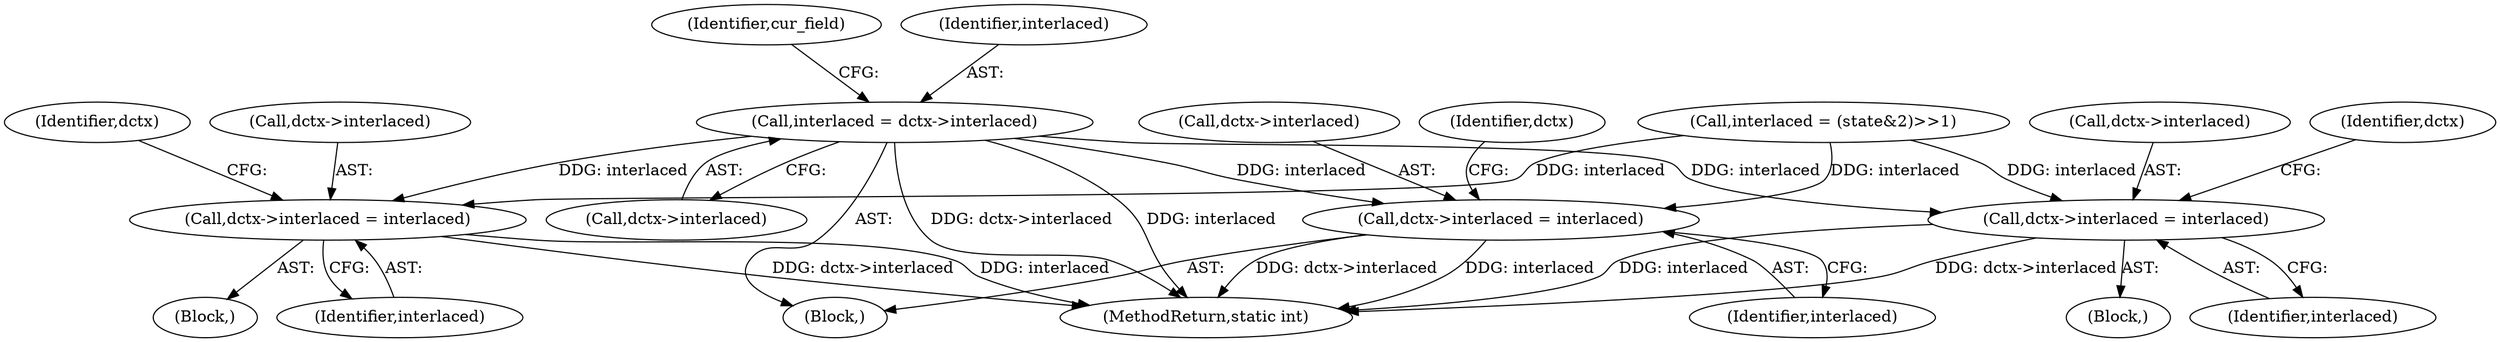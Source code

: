digraph "0_FFmpeg_31c1c0b46a7021802c3d1d18039fca30dba5a14e@pointer" {
"1000131" [label="(Call,interlaced = dctx->interlaced)"];
"1000351" [label="(Call,dctx->interlaced = interlaced)"];
"1000415" [label="(Call,dctx->interlaced = interlaced)"];
"1000447" [label="(Call,dctx->interlaced = interlaced)"];
"1000459" [label="(MethodReturn,static int)"];
"1000447" [label="(Call,dctx->interlaced = interlaced)"];
"1000333" [label="(Block,)"];
"1000448" [label="(Call,dctx->interlaced)"];
"1000138" [label="(Identifier,cur_field)"];
"1000351" [label="(Call,dctx->interlaced = interlaced)"];
"1000451" [label="(Identifier,interlaced)"];
"1000416" [label="(Call,dctx->interlaced)"];
"1000422" [label="(Identifier,dctx)"];
"1000397" [label="(Block,)"];
"1000171" [label="(Call,interlaced = (state&2)>>1)"];
"1000419" [label="(Identifier,interlaced)"];
"1000355" [label="(Identifier,interlaced)"];
"1000454" [label="(Identifier,dctx)"];
"1000358" [label="(Identifier,dctx)"];
"1000131" [label="(Call,interlaced = dctx->interlaced)"];
"1000352" [label="(Call,dctx->interlaced)"];
"1000132" [label="(Identifier,interlaced)"];
"1000106" [label="(Block,)"];
"1000133" [label="(Call,dctx->interlaced)"];
"1000415" [label="(Call,dctx->interlaced = interlaced)"];
"1000131" -> "1000106"  [label="AST: "];
"1000131" -> "1000133"  [label="CFG: "];
"1000132" -> "1000131"  [label="AST: "];
"1000133" -> "1000131"  [label="AST: "];
"1000138" -> "1000131"  [label="CFG: "];
"1000131" -> "1000459"  [label="DDG: interlaced"];
"1000131" -> "1000459"  [label="DDG: dctx->interlaced"];
"1000131" -> "1000351"  [label="DDG: interlaced"];
"1000131" -> "1000415"  [label="DDG: interlaced"];
"1000131" -> "1000447"  [label="DDG: interlaced"];
"1000351" -> "1000333"  [label="AST: "];
"1000351" -> "1000355"  [label="CFG: "];
"1000352" -> "1000351"  [label="AST: "];
"1000355" -> "1000351"  [label="AST: "];
"1000358" -> "1000351"  [label="CFG: "];
"1000351" -> "1000459"  [label="DDG: dctx->interlaced"];
"1000351" -> "1000459"  [label="DDG: interlaced"];
"1000171" -> "1000351"  [label="DDG: interlaced"];
"1000415" -> "1000397"  [label="AST: "];
"1000415" -> "1000419"  [label="CFG: "];
"1000416" -> "1000415"  [label="AST: "];
"1000419" -> "1000415"  [label="AST: "];
"1000422" -> "1000415"  [label="CFG: "];
"1000415" -> "1000459"  [label="DDG: dctx->interlaced"];
"1000415" -> "1000459"  [label="DDG: interlaced"];
"1000171" -> "1000415"  [label="DDG: interlaced"];
"1000447" -> "1000106"  [label="AST: "];
"1000447" -> "1000451"  [label="CFG: "];
"1000448" -> "1000447"  [label="AST: "];
"1000451" -> "1000447"  [label="AST: "];
"1000454" -> "1000447"  [label="CFG: "];
"1000447" -> "1000459"  [label="DDG: interlaced"];
"1000447" -> "1000459"  [label="DDG: dctx->interlaced"];
"1000171" -> "1000447"  [label="DDG: interlaced"];
}
